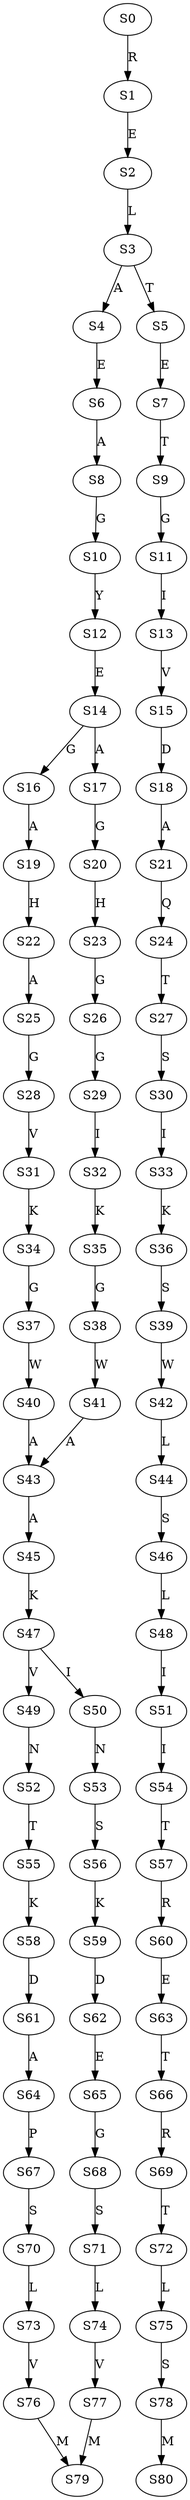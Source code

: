 strict digraph  {
	S0 -> S1 [ label = R ];
	S1 -> S2 [ label = E ];
	S2 -> S3 [ label = L ];
	S3 -> S4 [ label = A ];
	S3 -> S5 [ label = T ];
	S4 -> S6 [ label = E ];
	S5 -> S7 [ label = E ];
	S6 -> S8 [ label = A ];
	S7 -> S9 [ label = T ];
	S8 -> S10 [ label = G ];
	S9 -> S11 [ label = G ];
	S10 -> S12 [ label = Y ];
	S11 -> S13 [ label = I ];
	S12 -> S14 [ label = E ];
	S13 -> S15 [ label = V ];
	S14 -> S16 [ label = G ];
	S14 -> S17 [ label = A ];
	S15 -> S18 [ label = D ];
	S16 -> S19 [ label = A ];
	S17 -> S20 [ label = G ];
	S18 -> S21 [ label = A ];
	S19 -> S22 [ label = H ];
	S20 -> S23 [ label = H ];
	S21 -> S24 [ label = Q ];
	S22 -> S25 [ label = A ];
	S23 -> S26 [ label = G ];
	S24 -> S27 [ label = T ];
	S25 -> S28 [ label = G ];
	S26 -> S29 [ label = G ];
	S27 -> S30 [ label = S ];
	S28 -> S31 [ label = V ];
	S29 -> S32 [ label = I ];
	S30 -> S33 [ label = I ];
	S31 -> S34 [ label = K ];
	S32 -> S35 [ label = K ];
	S33 -> S36 [ label = K ];
	S34 -> S37 [ label = G ];
	S35 -> S38 [ label = G ];
	S36 -> S39 [ label = S ];
	S37 -> S40 [ label = W ];
	S38 -> S41 [ label = W ];
	S39 -> S42 [ label = W ];
	S40 -> S43 [ label = A ];
	S41 -> S43 [ label = A ];
	S42 -> S44 [ label = L ];
	S43 -> S45 [ label = A ];
	S44 -> S46 [ label = S ];
	S45 -> S47 [ label = K ];
	S46 -> S48 [ label = L ];
	S47 -> S49 [ label = V ];
	S47 -> S50 [ label = I ];
	S48 -> S51 [ label = I ];
	S49 -> S52 [ label = N ];
	S50 -> S53 [ label = N ];
	S51 -> S54 [ label = I ];
	S52 -> S55 [ label = T ];
	S53 -> S56 [ label = S ];
	S54 -> S57 [ label = T ];
	S55 -> S58 [ label = K ];
	S56 -> S59 [ label = K ];
	S57 -> S60 [ label = R ];
	S58 -> S61 [ label = D ];
	S59 -> S62 [ label = D ];
	S60 -> S63 [ label = E ];
	S61 -> S64 [ label = A ];
	S62 -> S65 [ label = E ];
	S63 -> S66 [ label = T ];
	S64 -> S67 [ label = P ];
	S65 -> S68 [ label = G ];
	S66 -> S69 [ label = R ];
	S67 -> S70 [ label = S ];
	S68 -> S71 [ label = S ];
	S69 -> S72 [ label = T ];
	S70 -> S73 [ label = L ];
	S71 -> S74 [ label = L ];
	S72 -> S75 [ label = L ];
	S73 -> S76 [ label = V ];
	S74 -> S77 [ label = V ];
	S75 -> S78 [ label = S ];
	S76 -> S79 [ label = M ];
	S77 -> S79 [ label = M ];
	S78 -> S80 [ label = M ];
}
